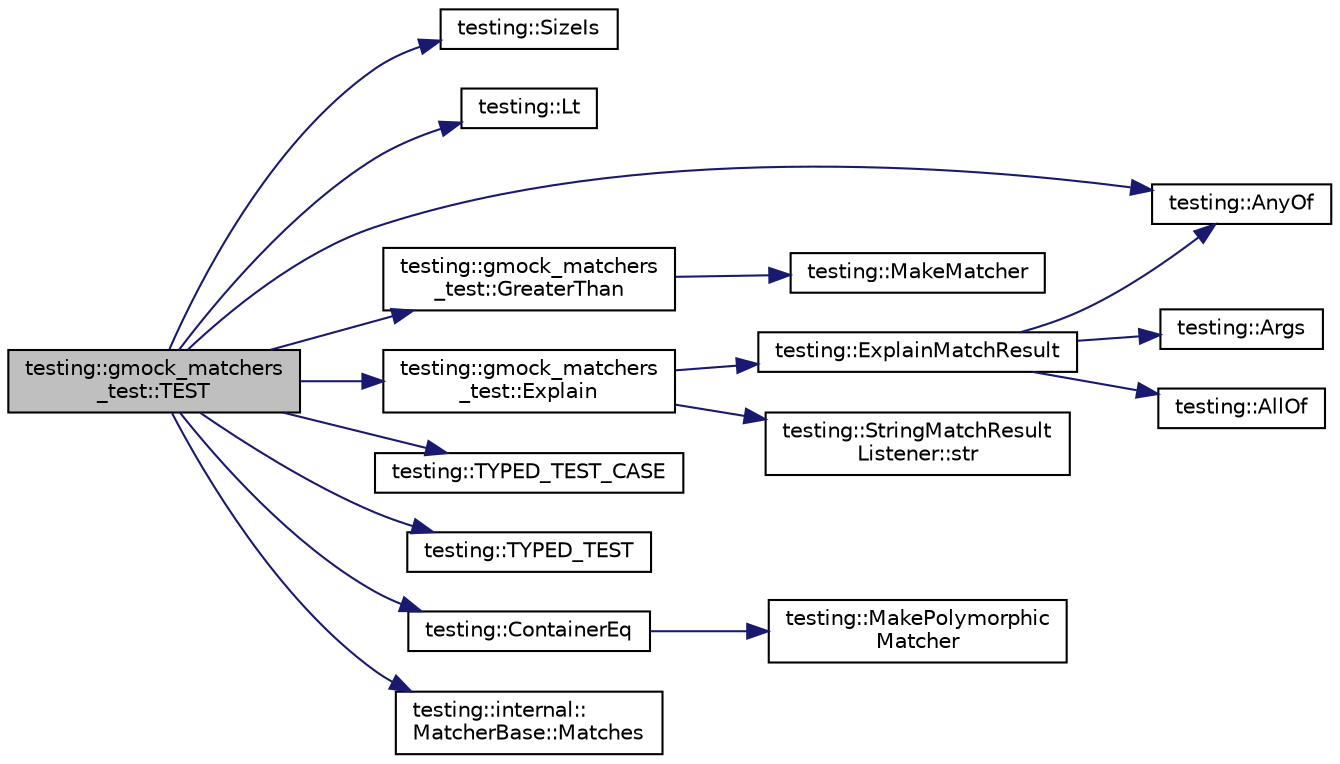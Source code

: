 digraph "testing::gmock_matchers_test::TEST"
{
  edge [fontname="Helvetica",fontsize="10",labelfontname="Helvetica",labelfontsize="10"];
  node [fontname="Helvetica",fontsize="10",shape=record];
  rankdir="LR";
  Node1517 [label="testing::gmock_matchers\l_test::TEST",height=0.2,width=0.4,color="black", fillcolor="grey75", style="filled", fontcolor="black"];
  Node1517 -> Node1518 [color="midnightblue",fontsize="10",style="solid",fontname="Helvetica"];
  Node1518 [label="testing::SizeIs",height=0.2,width=0.4,color="black", fillcolor="white", style="filled",URL="$d0/d75/namespacetesting.html#acd5e215558f95f1393c048a6d496060d"];
  Node1517 -> Node1519 [color="midnightblue",fontsize="10",style="solid",fontname="Helvetica"];
  Node1519 [label="testing::Lt",height=0.2,width=0.4,color="black", fillcolor="white", style="filled",URL="$d0/d75/namespacetesting.html#ad621459957a8bcdd3c256b7940ecbf99"];
  Node1517 -> Node1520 [color="midnightblue",fontsize="10",style="solid",fontname="Helvetica"];
  Node1520 [label="testing::AnyOf",height=0.2,width=0.4,color="black", fillcolor="white", style="filled",URL="$d0/d75/namespacetesting.html#a81cfefd9f75cdce827d5bc873cf73aac"];
  Node1517 -> Node1521 [color="midnightblue",fontsize="10",style="solid",fontname="Helvetica"];
  Node1521 [label="testing::gmock_matchers\l_test::GreaterThan",height=0.2,width=0.4,color="black", fillcolor="white", style="filled",URL="$d5/de1/namespacetesting_1_1gmock__matchers__test.html#a8cf8614a7c9adc8fb00e8af04895f97c"];
  Node1521 -> Node1522 [color="midnightblue",fontsize="10",style="solid",fontname="Helvetica"];
  Node1522 [label="testing::MakeMatcher",height=0.2,width=0.4,color="black", fillcolor="white", style="filled",URL="$d0/d75/namespacetesting.html#a37fd8029ac00e60952440a3d9cca8166"];
  Node1517 -> Node1523 [color="midnightblue",fontsize="10",style="solid",fontname="Helvetica"];
  Node1523 [label="testing::gmock_matchers\l_test::Explain",height=0.2,width=0.4,color="black", fillcolor="white", style="filled",URL="$d5/de1/namespacetesting_1_1gmock__matchers__test.html#a54e38d7df891801181af4c2acc38c3d5"];
  Node1523 -> Node1524 [color="midnightblue",fontsize="10",style="solid",fontname="Helvetica"];
  Node1524 [label="testing::ExplainMatchResult",height=0.2,width=0.4,color="black", fillcolor="white", style="filled",URL="$d0/d75/namespacetesting.html#a6d5fbd5104dafc63bf705dafbcb5ce18"];
  Node1524 -> Node1525 [color="midnightblue",fontsize="10",style="solid",fontname="Helvetica"];
  Node1525 [label="testing::Args",height=0.2,width=0.4,color="black", fillcolor="white", style="filled",URL="$d0/d75/namespacetesting.html#aaca153f67b689b8b9d5b8c67ecf8cee4"];
  Node1524 -> Node1526 [color="midnightblue",fontsize="10",style="solid",fontname="Helvetica"];
  Node1526 [label="testing::AllOf",height=0.2,width=0.4,color="black", fillcolor="white", style="filled",URL="$d0/d75/namespacetesting.html#af7618e8606c1cb45738163688944e2b7"];
  Node1524 -> Node1520 [color="midnightblue",fontsize="10",style="solid",fontname="Helvetica"];
  Node1523 -> Node1527 [color="midnightblue",fontsize="10",style="solid",fontname="Helvetica"];
  Node1527 [label="testing::StringMatchResult\lListener::str",height=0.2,width=0.4,color="black", fillcolor="white", style="filled",URL="$d9/dd6/classtesting_1_1_string_match_result_listener.html#a77e501016fa53b76e7eee1739d25dde9"];
  Node1517 -> Node1528 [color="midnightblue",fontsize="10",style="solid",fontname="Helvetica"];
  Node1528 [label="testing::TYPED_TEST_CASE",height=0.2,width=0.4,color="black", fillcolor="white", style="filled",URL="$d0/d75/namespacetesting.html#af0459cc6cdfbbae821caf802c7f2bb72"];
  Node1517 -> Node1529 [color="midnightblue",fontsize="10",style="solid",fontname="Helvetica"];
  Node1529 [label="testing::TYPED_TEST",height=0.2,width=0.4,color="black", fillcolor="white", style="filled",URL="$d0/d75/namespacetesting.html#a400c572f732b06e836d6b3a5adfc4cf7"];
  Node1517 -> Node1530 [color="midnightblue",fontsize="10",style="solid",fontname="Helvetica"];
  Node1530 [label="testing::ContainerEq",height=0.2,width=0.4,color="black", fillcolor="white", style="filled",URL="$d0/d75/namespacetesting.html#a5928ffc4e976a4da981512c422792840"];
  Node1530 -> Node1531 [color="midnightblue",fontsize="10",style="solid",fontname="Helvetica"];
  Node1531 [label="testing::MakePolymorphic\lMatcher",height=0.2,width=0.4,color="black", fillcolor="white", style="filled",URL="$d0/d75/namespacetesting.html#a667ca94f190ec2e17ee2fbfdb7d3da04"];
  Node1517 -> Node1532 [color="midnightblue",fontsize="10",style="solid",fontname="Helvetica"];
  Node1532 [label="testing::internal::\lMatcherBase::Matches",height=0.2,width=0.4,color="black", fillcolor="white", style="filled",URL="$df/d93/classtesting_1_1internal_1_1_matcher_base.html#a3b479673ff40cac1a7d548e91d789cb2"];
}
